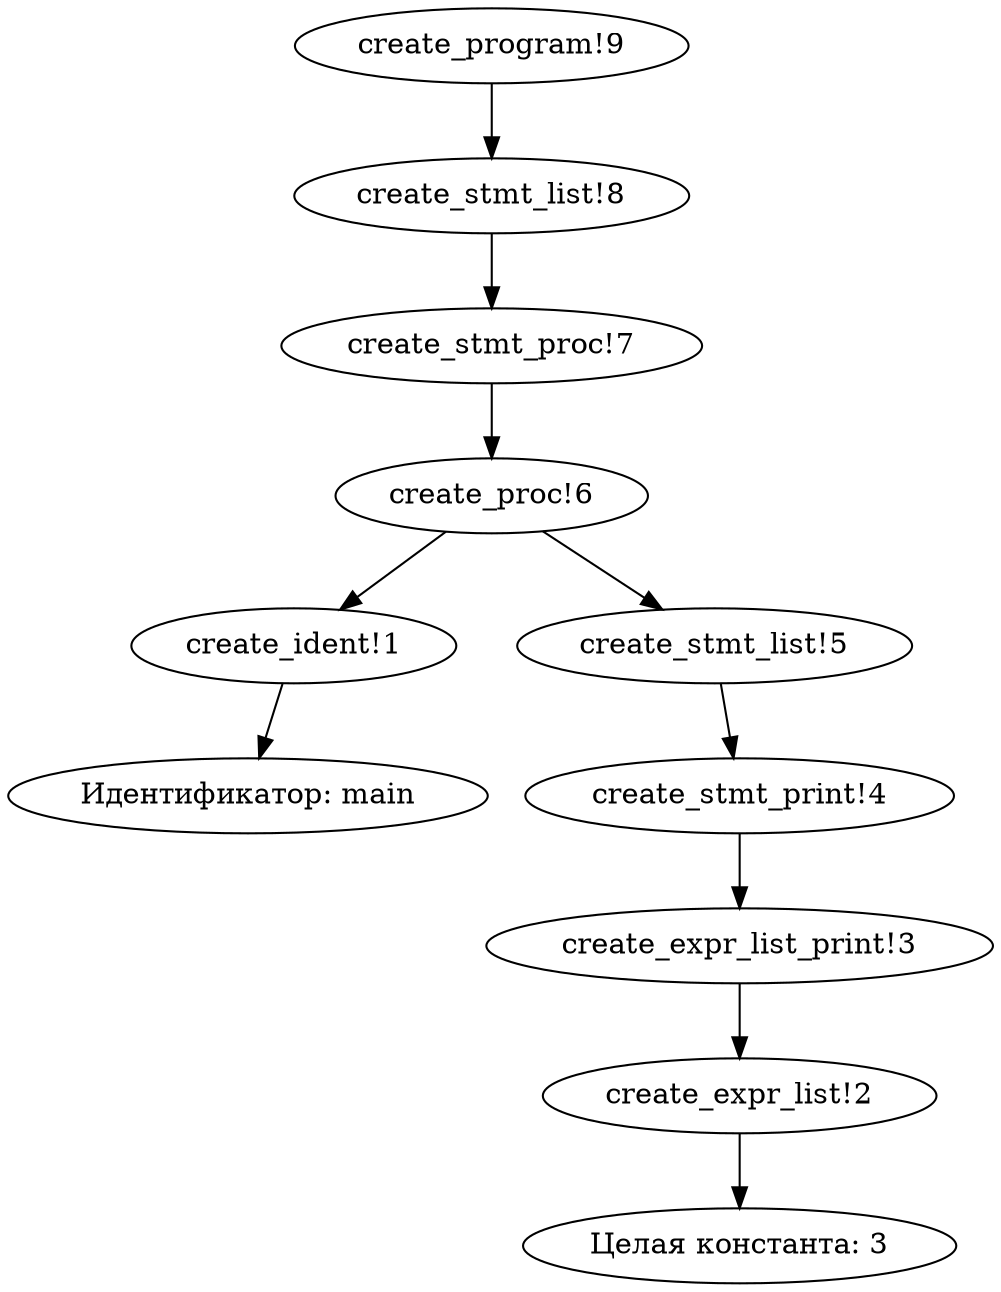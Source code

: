 digraph KumirTree {
"create_ident!1" -> "Идентификатор: main";
"create_expr_list!2" -> "Целая константа: 3";
"create_expr_list_print!3" -> "create_expr_list!2";
"create_stmt_print!4" -> "create_expr_list_print!3";
"create_stmt_list!5" -> "create_stmt_print!4";
"create_proc!6" -> "create_ident!1";
"create_proc!6" -> "create_stmt_list!5";
"create_stmt_proc!7" -> "create_proc!6";
"create_stmt_list!8" -> "create_stmt_proc!7";
"create_program!9" -> "create_stmt_list!8";
 } 